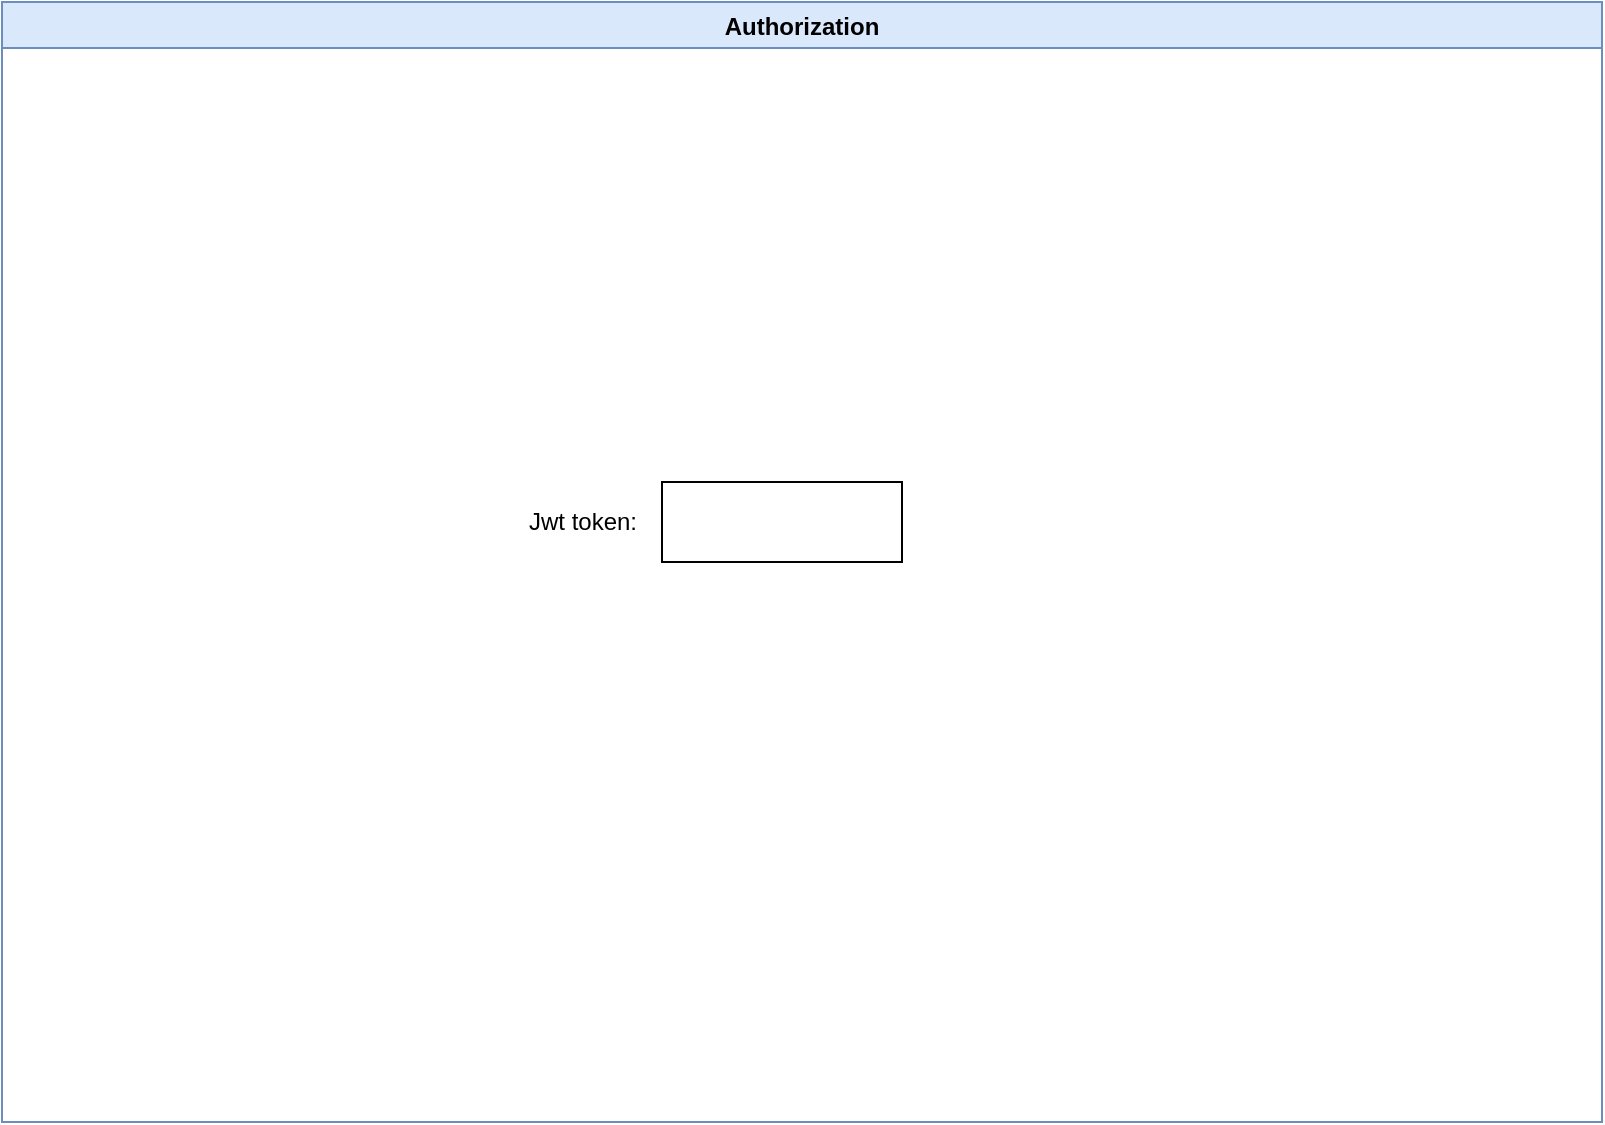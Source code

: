 <mxfile version="15.7.3" type="device" pages="4"><diagram id="XGt4BOCw50qFMy4rTOG3" name="Auth"><mxGraphModel dx="782" dy="539" grid="1" gridSize="10" guides="1" tooltips="1" connect="1" arrows="1" fold="1" page="1" pageScale="1" pageWidth="1169" pageHeight="827" math="0" shadow="0"><root><mxCell id="0"/><mxCell id="1" parent="0"/><mxCell id="XtGbOvWitDQ89S1Ilkpv-1" value="Authorization" style="swimlane;fillColor=#dae8fc;strokeColor=#6c8ebf;" parent="1" vertex="1"><mxGeometry y="40" width="800" height="560" as="geometry"/></mxCell><mxCell id="UwHJd6--cTv8pdXW_jn--1" value="" style="rounded=0;whiteSpace=wrap;html=1;" vertex="1" parent="XtGbOvWitDQ89S1Ilkpv-1"><mxGeometry x="330" y="240" width="120" height="40" as="geometry"/></mxCell><mxCell id="UwHJd6--cTv8pdXW_jn--2" value="Jwt token:" style="text;html=1;align=center;verticalAlign=middle;resizable=0;points=[];autosize=1;strokeColor=none;fillColor=none;" vertex="1" parent="XtGbOvWitDQ89S1Ilkpv-1"><mxGeometry x="255" y="250" width="70" height="20" as="geometry"/></mxCell></root></mxGraphModel></diagram><diagram id="KT-czhm0WHnQBUuufbuz" name="admin"><mxGraphModel dx="782" dy="539" grid="1" gridSize="10" guides="1" tooltips="1" connect="1" arrows="1" fold="1" page="1" pageScale="1" pageWidth="1169" pageHeight="827" math="0" shadow="0"><root><mxCell id="0vFm02Wq6NtyuqzE275X-0"/><mxCell id="0vFm02Wq6NtyuqzE275X-1" parent="0vFm02Wq6NtyuqzE275X-0"/><mxCell id="0vFm02Wq6NtyuqzE275X-2" value="username_admin   " style="swimlane;align=right;startSize=40;fillColor=#dae8fc;strokeColor=#6c8ebf;" parent="0vFm02Wq6NtyuqzE275X-1" vertex="1"><mxGeometry width="840" height="480" as="geometry"/></mxCell><mxCell id="0vFm02Wq6NtyuqzE275X-6" value="Users" style="whiteSpace=wrap;html=1;align=center;fillColor=#d5e8d4;strokeColor=#82b366;" parent="0vFm02Wq6NtyuqzE275X-2" vertex="1"><mxGeometry y="80" width="120" height="40" as="geometry"/></mxCell><mxCell id="0vFm02Wq6NtyuqzE275X-7" value="Comings" style="whiteSpace=wrap;html=1;align=center;" parent="0vFm02Wq6NtyuqzE275X-2" vertex="1"><mxGeometry y="120" width="120" height="40" as="geometry"/></mxCell><mxCell id="0vFm02Wq6NtyuqzE275X-8" value="Departures" style="whiteSpace=wrap;html=1;align=center;" parent="0vFm02Wq6NtyuqzE275X-2" vertex="1"><mxGeometry y="160" width="120" height="40" as="geometry"/></mxCell><mxCell id="0vFm02Wq6NtyuqzE275X-15" value="&lt;b&gt;Menu&lt;/b&gt;" style="whiteSpace=wrap;html=1;align=center;fillColor=#dae8fc;strokeColor=#6c8ebf;" parent="0vFm02Wq6NtyuqzE275X-2" vertex="1"><mxGeometry y="40" width="120" height="40" as="geometry"/></mxCell><mxCell id="0vFm02Wq6NtyuqzE275X-17" value="Get users" style="whiteSpace=wrap;html=1;align=center;fillColor=#d5e8d4;strokeColor=#82b366;" parent="0vFm02Wq6NtyuqzE275X-2" vertex="1"><mxGeometry x="160" y="80" width="120" height="40" as="geometry"/></mxCell><mxCell id="0vFm02Wq6NtyuqzE275X-18" value="Get user" style="whiteSpace=wrap;html=1;align=center;" parent="0vFm02Wq6NtyuqzE275X-2" vertex="1"><mxGeometry x="160" y="120" width="120" height="40" as="geometry"/></mxCell><mxCell id="0vFm02Wq6NtyuqzE275X-19" value="Add user" style="whiteSpace=wrap;html=1;align=center;" parent="0vFm02Wq6NtyuqzE275X-2" vertex="1"><mxGeometry x="160" y="160" width="120" height="40" as="geometry"/></mxCell><mxCell id="0vFm02Wq6NtyuqzE275X-20" value="Update user" style="whiteSpace=wrap;html=1;align=center;" parent="0vFm02Wq6NtyuqzE275X-2" vertex="1"><mxGeometry x="160" y="200" width="120" height="40" as="geometry"/></mxCell><mxCell id="0vFm02Wq6NtyuqzE275X-23" value="0" style="whiteSpace=wrap;html=1;align=center;" parent="0vFm02Wq6NtyuqzE275X-2" vertex="1"><mxGeometry x="360" y="80" width="120" height="40" as="geometry"/></mxCell><mxCell id="0vFm02Wq6NtyuqzE275X-24" value="begin index:" style="text;html=1;align=center;verticalAlign=middle;resizable=0;points=[];autosize=1;strokeColor=none;fillColor=none;" parent="0vFm02Wq6NtyuqzE275X-2" vertex="1"><mxGeometry x="360" y="60" width="80" height="20" as="geometry"/></mxCell><mxCell id="0vFm02Wq6NtyuqzE275X-25" value="-1" style="whiteSpace=wrap;html=1;align=center;" parent="0vFm02Wq6NtyuqzE275X-2" vertex="1"><mxGeometry x="560" y="80" width="120" height="40" as="geometry"/></mxCell><mxCell id="0vFm02Wq6NtyuqzE275X-26" value="end index:" style="text;html=1;align=center;verticalAlign=middle;resizable=0;points=[];autosize=1;strokeColor=none;fillColor=none;" parent="0vFm02Wq6NtyuqzE275X-2" vertex="1"><mxGeometry x="560" y="60" width="70" height="20" as="geometry"/></mxCell><mxCell id="0vFm02Wq6NtyuqzE275X-27" value="" style="rounded=0;whiteSpace=wrap;html=1;align=right;" parent="0vFm02Wq6NtyuqzE275X-2" vertex="1"><mxGeometry x="360" y="160" width="440" height="280" as="geometry"/></mxCell><mxCell id="0vFm02Wq6NtyuqzE275X-28" value="result:" style="text;html=1;align=center;verticalAlign=middle;resizable=0;points=[];autosize=1;strokeColor=none;fillColor=none;" parent="0vFm02Wq6NtyuqzE275X-2" vertex="1"><mxGeometry x="360" y="140" width="50" height="20" as="geometry"/></mxCell><mxCell id="0vFm02Wq6NtyuqzE275X-16" value="" style="endArrow=none;html=1;rounded=0;" parent="0vFm02Wq6NtyuqzE275X-1" edge="1"><mxGeometry width="50" height="50" relative="1" as="geometry"><mxPoint x="120" y="480" as="sourcePoint"/><mxPoint x="120" y="40" as="targetPoint"/></mxGeometry></mxCell></root></mxGraphModel></diagram><diagram id="gzAILRIVboRqLigGojHk" name="analyst"><mxGraphModel dx="782" dy="539" grid="1" gridSize="10" guides="1" tooltips="1" connect="1" arrows="1" fold="1" page="1" pageScale="1" pageWidth="1169" pageHeight="827" math="0" shadow="0"><root><mxCell id="OSWjXj2VArVee3NWwJu0-0"/><mxCell id="OSWjXj2VArVee3NWwJu0-1" parent="OSWjXj2VArVee3NWwJu0-0"/><mxCell id="OSWjXj2VArVee3NWwJu0-2" value="username_analyst   " style="swimlane;align=right;startSize=40;fillColor=#dae8fc;strokeColor=#6c8ebf;" parent="OSWjXj2VArVee3NWwJu0-1" vertex="1"><mxGeometry width="840" height="480" as="geometry"/></mxCell><mxCell id="OSWjXj2VArVee3NWwJu0-3" value="Users" style="whiteSpace=wrap;html=1;align=center;" parent="OSWjXj2VArVee3NWwJu0-2" vertex="1"><mxGeometry y="80" width="120" height="40" as="geometry"/></mxCell><mxCell id="OSWjXj2VArVee3NWwJu0-4" value="Comings" style="whiteSpace=wrap;html=1;align=center;fillColor=#d5e8d4;strokeColor=#82b366;" parent="OSWjXj2VArVee3NWwJu0-2" vertex="1"><mxGeometry y="120" width="120" height="40" as="geometry"/></mxCell><mxCell id="OSWjXj2VArVee3NWwJu0-5" value="Departures" style="whiteSpace=wrap;html=1;align=center;" parent="OSWjXj2VArVee3NWwJu0-2" vertex="1"><mxGeometry y="160" width="120" height="40" as="geometry"/></mxCell><mxCell id="OSWjXj2VArVee3NWwJu0-12" value="&lt;b&gt;Menu&lt;/b&gt;" style="whiteSpace=wrap;html=1;align=center;fillColor=#dae8fc;strokeColor=#6c8ebf;" parent="OSWjXj2VArVee3NWwJu0-2" vertex="1"><mxGeometry y="40" width="120" height="40" as="geometry"/></mxCell><mxCell id="OSWjXj2VArVee3NWwJu0-14" value="Get comings between dates" style="whiteSpace=wrap;html=1;align=center;fillColor=#d5e8d4;strokeColor=#82b366;" parent="OSWjXj2VArVee3NWwJu0-2" vertex="1"><mxGeometry x="160" y="80" width="120" height="40" as="geometry"/></mxCell><mxCell id="OSWjXj2VArVee3NWwJu0-18" value="yyyy-MM-dd" style="whiteSpace=wrap;html=1;align=center;" parent="OSWjXj2VArVee3NWwJu0-2" vertex="1"><mxGeometry x="360" y="80" width="120" height="40" as="geometry"/></mxCell><mxCell id="OSWjXj2VArVee3NWwJu0-19" value="begin date:" style="text;html=1;align=center;verticalAlign=middle;resizable=0;points=[];autosize=1;strokeColor=none;fillColor=none;" parent="OSWjXj2VArVee3NWwJu0-2" vertex="1"><mxGeometry x="365" y="60" width="70" height="20" as="geometry"/></mxCell><mxCell id="OSWjXj2VArVee3NWwJu0-20" value="yyyy-MM-dd" style="whiteSpace=wrap;html=1;align=center;" parent="OSWjXj2VArVee3NWwJu0-2" vertex="1"><mxGeometry x="560" y="80" width="120" height="40" as="geometry"/></mxCell><mxCell id="OSWjXj2VArVee3NWwJu0-21" value="end date:" style="text;html=1;align=center;verticalAlign=middle;resizable=0;points=[];autosize=1;strokeColor=none;fillColor=none;" parent="OSWjXj2VArVee3NWwJu0-2" vertex="1"><mxGeometry x="560" y="60" width="70" height="20" as="geometry"/></mxCell><mxCell id="OSWjXj2VArVee3NWwJu0-22" value="" style="rounded=0;whiteSpace=wrap;html=1;align=right;" parent="OSWjXj2VArVee3NWwJu0-2" vertex="1"><mxGeometry x="360" y="160" width="440" height="280" as="geometry"/></mxCell><mxCell id="OSWjXj2VArVee3NWwJu0-23" value="result:" style="text;html=1;align=center;verticalAlign=middle;resizable=0;points=[];autosize=1;strokeColor=none;fillColor=none;" parent="OSWjXj2VArVee3NWwJu0-2" vertex="1"><mxGeometry x="360" y="140" width="50" height="20" as="geometry"/></mxCell><mxCell id="ig5lyGUuiGtuSiouCO0l-0" value="Get coming by date" style="whiteSpace=wrap;html=1;align=center;" vertex="1" parent="OSWjXj2VArVee3NWwJu0-2"><mxGeometry x="160" y="120" width="120" height="40" as="geometry"/></mxCell><mxCell id="OSWjXj2VArVee3NWwJu0-24" value="" style="endArrow=none;html=1;rounded=0;" parent="OSWjXj2VArVee3NWwJu0-1" edge="1"><mxGeometry width="50" height="50" relative="1" as="geometry"><mxPoint x="120" y="480" as="sourcePoint"/><mxPoint x="120" y="40" as="targetPoint"/></mxGeometry></mxCell></root></mxGraphModel></diagram><diagram id="Wd4pkP7BME1-I9fvaW6R" name="employee"><mxGraphModel dx="782" dy="539" grid="1" gridSize="10" guides="1" tooltips="1" connect="1" arrows="1" fold="1" page="1" pageScale="1" pageWidth="1169" pageHeight="827" math="0" shadow="0"><root><mxCell id="fvcwQy-SLG2itDZRzshf-0"/><mxCell id="fvcwQy-SLG2itDZRzshf-1" parent="fvcwQy-SLG2itDZRzshf-0"/><mxCell id="dpzBIqgDYFZO3hEconWw-0" value="username_employee   " style="swimlane;align=right;startSize=40;fillColor=#dae8fc;strokeColor=#6c8ebf;" parent="fvcwQy-SLG2itDZRzshf-1" vertex="1"><mxGeometry width="840" height="480" as="geometry"/></mxCell><mxCell id="dpzBIqgDYFZO3hEconWw-1" value="Users" style="whiteSpace=wrap;html=1;align=center;" parent="dpzBIqgDYFZO3hEconWw-0" vertex="1"><mxGeometry y="80" width="120" height="40" as="geometry"/></mxCell><mxCell id="dpzBIqgDYFZO3hEconWw-2" value="Comings" style="whiteSpace=wrap;html=1;align=center;" parent="dpzBIqgDYFZO3hEconWw-0" vertex="1"><mxGeometry y="120" width="120" height="40" as="geometry"/></mxCell><mxCell id="dpzBIqgDYFZO3hEconWw-3" value="Departures" style="whiteSpace=wrap;html=1;align=center;fillColor=#d5e8d4;strokeColor=#82b366;" parent="dpzBIqgDYFZO3hEconWw-0" vertex="1"><mxGeometry y="160" width="120" height="40" as="geometry"/></mxCell><mxCell id="dpzBIqgDYFZO3hEconWw-4" value="&lt;b&gt;Menu&lt;/b&gt;" style="whiteSpace=wrap;html=1;align=center;fillColor=#dae8fc;strokeColor=#6c8ebf;" parent="dpzBIqgDYFZO3hEconWw-0" vertex="1"><mxGeometry y="40" width="120" height="40" as="geometry"/></mxCell><mxCell id="dpzBIqgDYFZO3hEconWw-6" value="Get departures between dates" style="whiteSpace=wrap;html=1;align=center;fillColor=#d5e8d4;strokeColor=#82b366;" parent="dpzBIqgDYFZO3hEconWw-0" vertex="1"><mxGeometry x="160" y="120" width="120" height="40" as="geometry"/></mxCell><mxCell id="dpzBIqgDYFZO3hEconWw-7" value="Get departures by date" style="whiteSpace=wrap;html=1;align=center;" parent="dpzBIqgDYFZO3hEconWw-0" vertex="1"><mxGeometry x="160" y="160" width="120" height="40" as="geometry"/></mxCell><mxCell id="dpzBIqgDYFZO3hEconWw-9" value="yyyy-MM-dd" style="whiteSpace=wrap;html=1;align=center;" parent="dpzBIqgDYFZO3hEconWw-0" vertex="1"><mxGeometry x="360" y="80" width="120" height="40" as="geometry"/></mxCell><mxCell id="dpzBIqgDYFZO3hEconWw-10" value="begin date:" style="text;html=1;align=center;verticalAlign=middle;resizable=0;points=[];autosize=1;strokeColor=none;fillColor=none;" parent="dpzBIqgDYFZO3hEconWw-0" vertex="1"><mxGeometry x="365" y="60" width="70" height="20" as="geometry"/></mxCell><mxCell id="dpzBIqgDYFZO3hEconWw-11" value="yyyy-MM-dd" style="whiteSpace=wrap;html=1;align=center;" parent="dpzBIqgDYFZO3hEconWw-0" vertex="1"><mxGeometry x="560" y="80" width="120" height="40" as="geometry"/></mxCell><mxCell id="dpzBIqgDYFZO3hEconWw-12" value="end date:" style="text;html=1;align=center;verticalAlign=middle;resizable=0;points=[];autosize=1;strokeColor=none;fillColor=none;" parent="dpzBIqgDYFZO3hEconWw-0" vertex="1"><mxGeometry x="560" y="60" width="70" height="20" as="geometry"/></mxCell><mxCell id="dpzBIqgDYFZO3hEconWw-13" value="" style="rounded=0;whiteSpace=wrap;html=1;align=right;" parent="dpzBIqgDYFZO3hEconWw-0" vertex="1"><mxGeometry x="360" y="160" width="440" height="280" as="geometry"/></mxCell><mxCell id="dpzBIqgDYFZO3hEconWw-14" value="result:" style="text;html=1;align=center;verticalAlign=middle;resizable=0;points=[];autosize=1;strokeColor=none;fillColor=none;" parent="dpzBIqgDYFZO3hEconWw-0" vertex="1"><mxGeometry x="360" y="140" width="50" height="20" as="geometry"/></mxCell><mxCell id="XJ-8h2Cvm1SlonsrcWRL-0" value="Add departure" style="whiteSpace=wrap;html=1;align=center;" vertex="1" parent="dpzBIqgDYFZO3hEconWw-0"><mxGeometry x="160" y="200" width="120" height="40" as="geometry"/></mxCell><mxCell id="dpzBIqgDYFZO3hEconWw-17" value="" style="endArrow=none;html=1;rounded=0;" parent="fvcwQy-SLG2itDZRzshf-1" edge="1"><mxGeometry width="50" height="50" relative="1" as="geometry"><mxPoint x="120" y="480" as="sourcePoint"/><mxPoint x="120" y="40" as="targetPoint"/></mxGeometry></mxCell></root></mxGraphModel></diagram></mxfile>